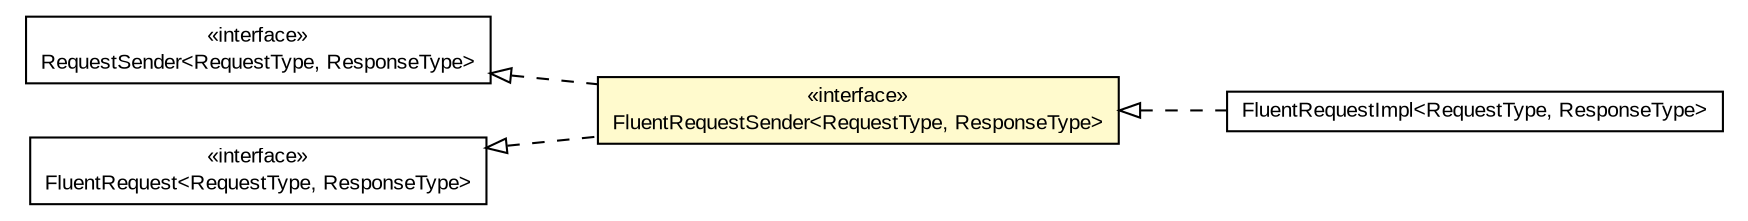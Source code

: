 #!/usr/local/bin/dot
#
# Class diagram 
# Generated by UMLGraph version R5_6-24-gf6e263 (http://www.umlgraph.org/)
#

digraph G {
	edge [fontname="arial",fontsize=10,labelfontname="arial",labelfontsize=10];
	node [fontname="arial",fontsize=10,shape=plaintext];
	nodesep=0.25;
	ranksep=0.5;
	rankdir=LR;
	// org.turbogwt.core.http.RequestSender<RequestType, ResponseType>
	c1192 [label=<<table title="org.turbogwt.core.http.RequestSender" border="0" cellborder="1" cellspacing="0" cellpadding="2" port="p" href="./RequestSender.html">
		<tr><td><table border="0" cellspacing="0" cellpadding="1">
<tr><td align="center" balign="center"> &#171;interface&#187; </td></tr>
<tr><td align="center" balign="center"> RequestSender&lt;RequestType, ResponseType&gt; </td></tr>
		</table></td></tr>
		</table>>, URL="./RequestSender.html", fontname="arial", fontcolor="black", fontsize=10.0];
	// org.turbogwt.core.http.FluentRequestSender<RequestType, ResponseType>
	c1207 [label=<<table title="org.turbogwt.core.http.FluentRequestSender" border="0" cellborder="1" cellspacing="0" cellpadding="2" port="p" bgcolor="lemonChiffon" href="./FluentRequestSender.html">
		<tr><td><table border="0" cellspacing="0" cellpadding="1">
<tr><td align="center" balign="center"> &#171;interface&#187; </td></tr>
<tr><td align="center" balign="center"> FluentRequestSender&lt;RequestType, ResponseType&gt; </td></tr>
		</table></td></tr>
		</table>>, URL="./FluentRequestSender.html", fontname="arial", fontcolor="black", fontsize=10.0];
	// org.turbogwt.core.http.FluentRequestImpl<RequestType, ResponseType>
	c1208 [label=<<table title="org.turbogwt.core.http.FluentRequestImpl" border="0" cellborder="1" cellspacing="0" cellpadding="2" port="p" href="./FluentRequestImpl.html">
		<tr><td><table border="0" cellspacing="0" cellpadding="1">
<tr><td align="center" balign="center"> FluentRequestImpl&lt;RequestType, ResponseType&gt; </td></tr>
		</table></td></tr>
		</table>>, URL="./FluentRequestImpl.html", fontname="arial", fontcolor="black", fontsize=10.0];
	// org.turbogwt.core.http.FluentRequest<RequestType, ResponseType>
	c1209 [label=<<table title="org.turbogwt.core.http.FluentRequest" border="0" cellborder="1" cellspacing="0" cellpadding="2" port="p" href="./FluentRequest.html">
		<tr><td><table border="0" cellspacing="0" cellpadding="1">
<tr><td align="center" balign="center"> &#171;interface&#187; </td></tr>
<tr><td align="center" balign="center"> FluentRequest&lt;RequestType, ResponseType&gt; </td></tr>
		</table></td></tr>
		</table>>, URL="./FluentRequest.html", fontname="arial", fontcolor="black", fontsize=10.0];
	//org.turbogwt.core.http.FluentRequestSender<RequestType, ResponseType> implements org.turbogwt.core.http.FluentRequest<RequestType, ResponseType>
	c1209:p -> c1207:p [dir=back,arrowtail=empty,style=dashed];
	//org.turbogwt.core.http.FluentRequestSender<RequestType, ResponseType> implements org.turbogwt.core.http.RequestSender<RequestType, ResponseType>
	c1192:p -> c1207:p [dir=back,arrowtail=empty,style=dashed];
	//org.turbogwt.core.http.FluentRequestImpl<RequestType, ResponseType> implements org.turbogwt.core.http.FluentRequestSender<RequestType, ResponseType>
	c1207:p -> c1208:p [dir=back,arrowtail=empty,style=dashed];
}


